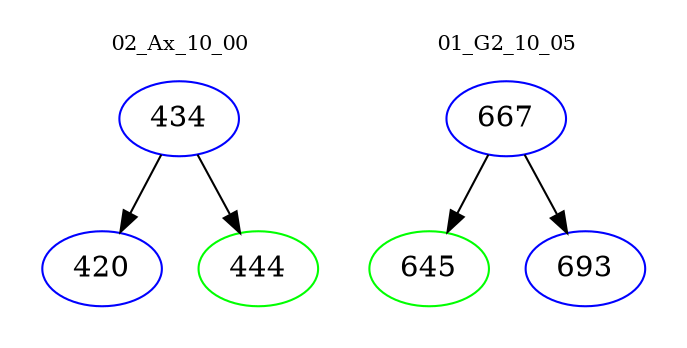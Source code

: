 digraph{
subgraph cluster_0 {
color = white
label = "02_Ax_10_00";
fontsize=10;
T0_434 [label="434", color="blue"]
T0_434 -> T0_420 [color="black"]
T0_420 [label="420", color="blue"]
T0_434 -> T0_444 [color="black"]
T0_444 [label="444", color="green"]
}
subgraph cluster_1 {
color = white
label = "01_G2_10_05";
fontsize=10;
T1_667 [label="667", color="blue"]
T1_667 -> T1_645 [color="black"]
T1_645 [label="645", color="green"]
T1_667 -> T1_693 [color="black"]
T1_693 [label="693", color="blue"]
}
}

